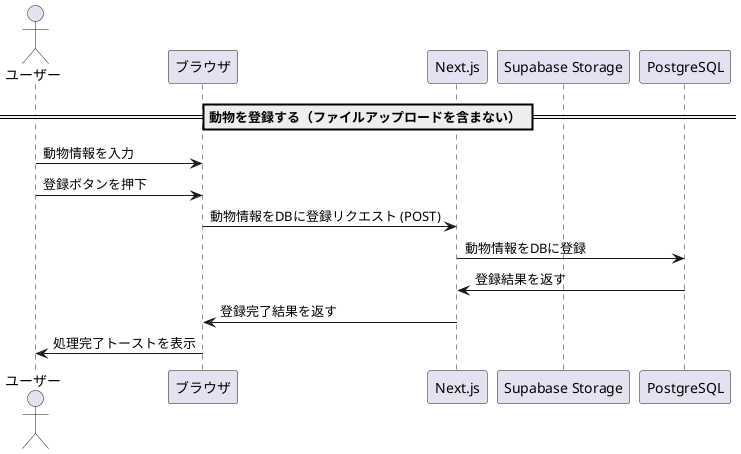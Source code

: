 @startuml
actor ユーザー as user
participant ブラウザ as browser
participant Next.js as api
participant "Supabase Storage" as storage
participant PostgreSQL as db

==  動物を登録する（ファイルアップロードを含まない） ==
user -> browser: 動物情報を入力
user -> browser: 登録ボタンを押下
browser -> api: 動物情報をDBに登録リクエスト (POST)
api -> db: 動物情報をDBに登録
db -> api: 登録結果を返す
api -> browser: 登録完了結果を返す
browser -> user: 処理完了トーストを表示

@enduml
